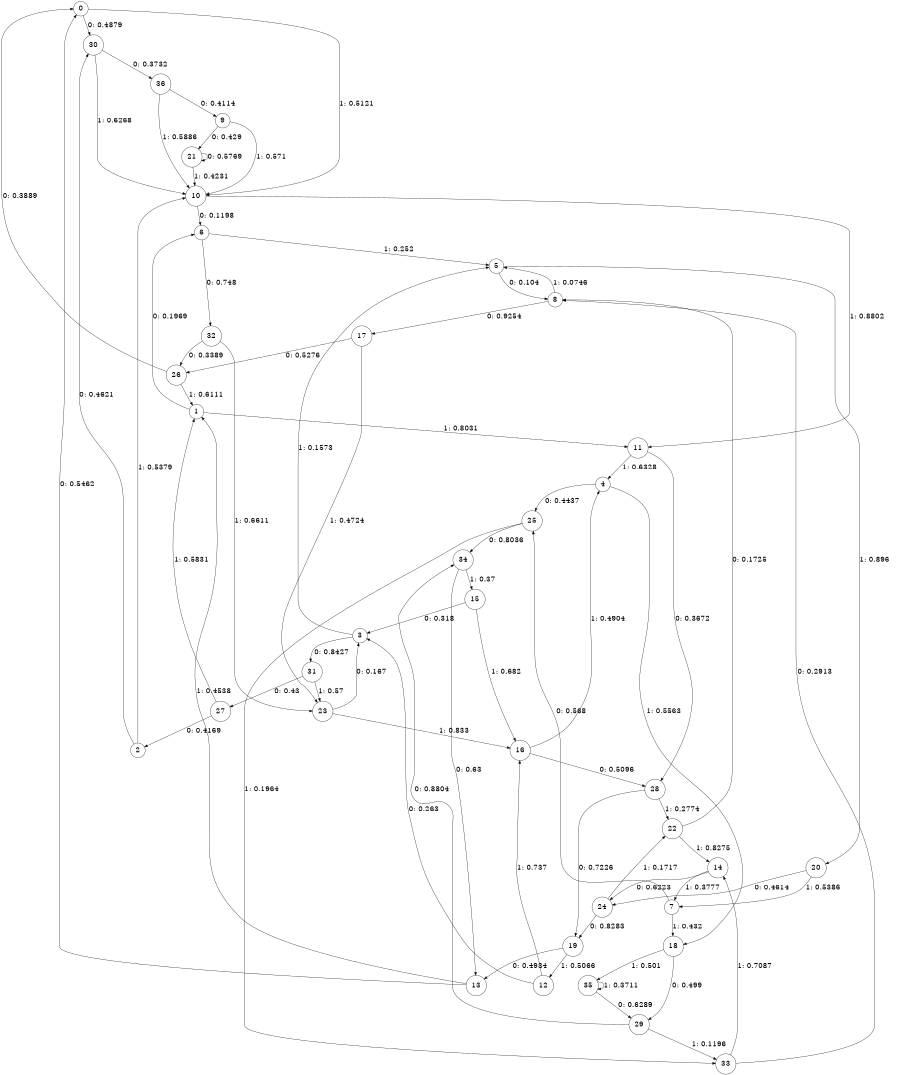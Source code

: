 digraph "ch21randomL8" {
size = "6,8.5";
ratio = "fill";
node [shape = circle];
node [fontsize = 24];
edge [fontsize = 24];
0 -> 30 [label = "0: 0.4879   "];
0 -> 10 [label = "1: 0.5121   "];
1 -> 6 [label = "0: 0.1969   "];
1 -> 11 [label = "1: 0.8031   "];
2 -> 30 [label = "0: 0.4621   "];
2 -> 10 [label = "1: 0.5379   "];
3 -> 31 [label = "0: 0.8427   "];
3 -> 5 [label = "1: 0.1573   "];
4 -> 25 [label = "0: 0.4437   "];
4 -> 18 [label = "1: 0.5563   "];
5 -> 8 [label = "0: 0.104    "];
5 -> 20 [label = "1: 0.896    "];
6 -> 32 [label = "0: 0.748    "];
6 -> 5 [label = "1: 0.252    "];
7 -> 25 [label = "0: 0.568    "];
7 -> 18 [label = "1: 0.432    "];
8 -> 17 [label = "0: 0.9254   "];
8 -> 5 [label = "1: 0.0746   "];
9 -> 21 [label = "0: 0.429    "];
9 -> 10 [label = "1: 0.571    "];
10 -> 6 [label = "0: 0.1198   "];
10 -> 11 [label = "1: 0.8802   "];
11 -> 28 [label = "0: 0.3672   "];
11 -> 4 [label = "1: 0.6328   "];
12 -> 3 [label = "0: 0.263    "];
12 -> 16 [label = "1: 0.737    "];
13 -> 0 [label = "0: 0.5462   "];
13 -> 1 [label = "1: 0.4538   "];
14 -> 24 [label = "0: 0.6223   "];
14 -> 7 [label = "1: 0.3777   "];
15 -> 3 [label = "0: 0.318    "];
15 -> 16 [label = "1: 0.682    "];
16 -> 28 [label = "0: 0.5096   "];
16 -> 4 [label = "1: 0.4904   "];
17 -> 26 [label = "0: 0.5276   "];
17 -> 23 [label = "1: 0.4724   "];
18 -> 29 [label = "0: 0.499    "];
18 -> 35 [label = "1: 0.501    "];
19 -> 13 [label = "0: 0.4934   "];
19 -> 12 [label = "1: 0.5066   "];
20 -> 24 [label = "0: 0.4614   "];
20 -> 7 [label = "1: 0.5386   "];
21 -> 21 [label = "0: 0.5769   "];
21 -> 10 [label = "1: 0.4231   "];
22 -> 8 [label = "0: 0.1725   "];
22 -> 14 [label = "1: 0.8275   "];
23 -> 3 [label = "0: 0.167    "];
23 -> 16 [label = "1: 0.833    "];
24 -> 19 [label = "0: 0.8283   "];
24 -> 22 [label = "1: 0.1717   "];
25 -> 34 [label = "0: 0.8036   "];
25 -> 33 [label = "1: 0.1964   "];
26 -> 0 [label = "0: 0.3889   "];
26 -> 1 [label = "1: 0.6111   "];
27 -> 2 [label = "0: 0.4169   "];
27 -> 1 [label = "1: 0.5831   "];
28 -> 19 [label = "0: 0.7226   "];
28 -> 22 [label = "1: 0.2774   "];
29 -> 34 [label = "0: 0.8804   "];
29 -> 33 [label = "1: 0.1196   "];
30 -> 36 [label = "0: 0.3732   "];
30 -> 10 [label = "1: 0.6268   "];
31 -> 27 [label = "0: 0.43     "];
31 -> 23 [label = "1: 0.57     "];
32 -> 26 [label = "0: 0.3389   "];
32 -> 23 [label = "1: 0.6611   "];
33 -> 8 [label = "0: 0.2913   "];
33 -> 14 [label = "1: 0.7087   "];
34 -> 13 [label = "0: 0.63     "];
34 -> 15 [label = "1: 0.37     "];
35 -> 29 [label = "0: 0.6289   "];
35 -> 35 [label = "1: 0.3711   "];
36 -> 9 [label = "0: 0.4114   "];
36 -> 10 [label = "1: 0.5886   "];
}